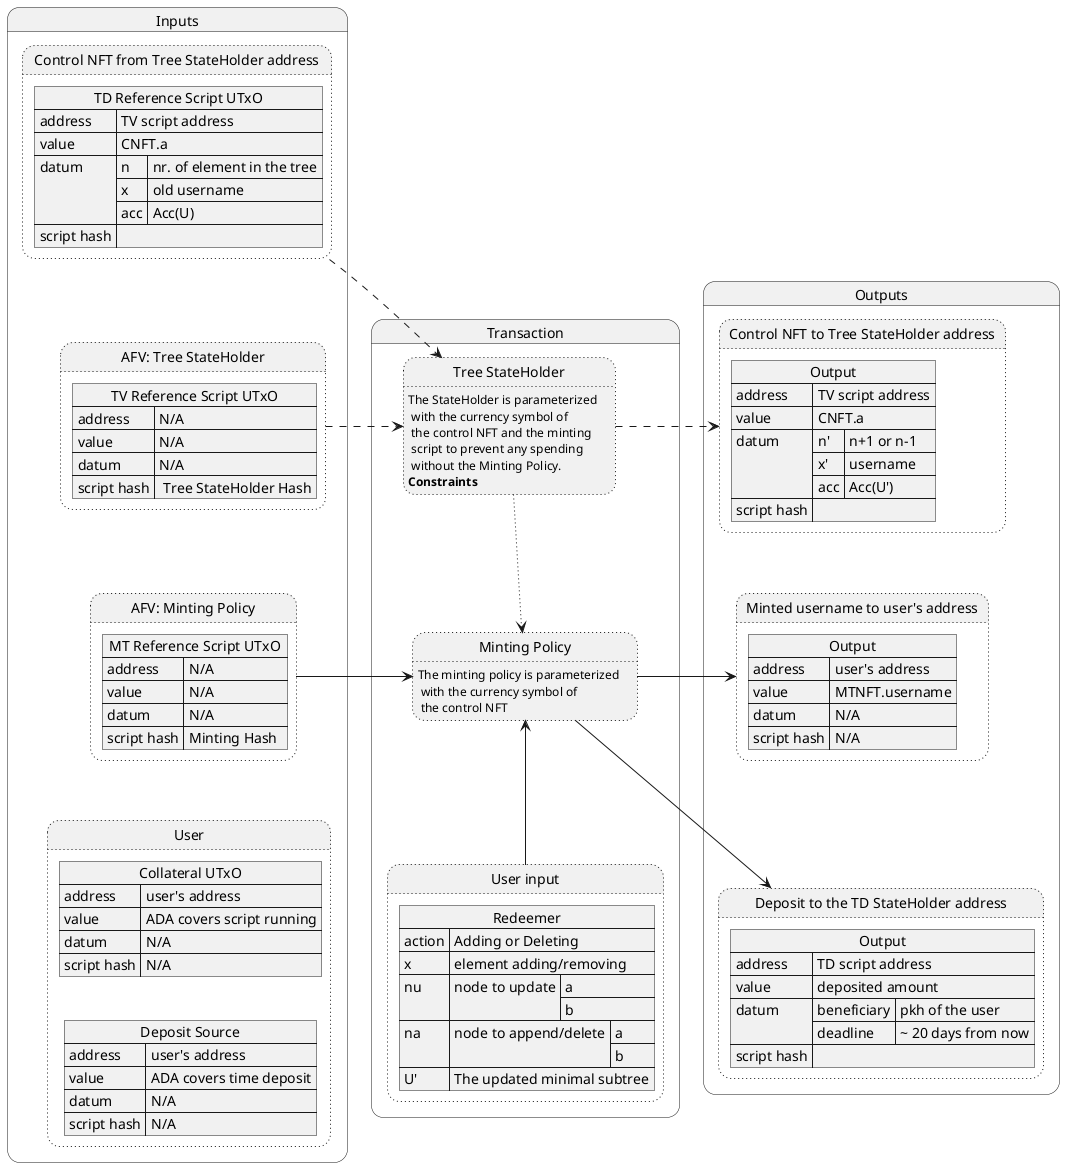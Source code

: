 @startuml "@datag minting"
state "Inputs" as stateI {
    state IU as "User" #line.dotted {
        json "Collateral UTxO" as JU1 {
        "address": "user's address",
        "value":"ADA covers script running",
        "datum": "N/A",
        "script hash": "N/A"
        }
        json "Deposit Source" as JU2 {
        "address": "user's address",
        "value":"ADA covers time deposit",
        "datum": "N/A",
        "script hash": "N/A"
        }
    }
    state ITV2 as  "Control NFT from Tree StateHolder address" #line.dotted {
        json "TD Reference Script UTxO" as JTV2 {
        "address": "TV script address",
        "value":"CNFT.a",
        "datum": {"n":"nr. of element in the tree","x": "old username","acc":"Acc(U)"},
        "script hash": ""
        }
    }    
    state IMP as "AFV: Minting Policy" #line.dotted {
        json "MT Reference Script UTxO" as JMT1 {
        "address": "N/A",
        "value":"N/A",
        "datum": "N/A",
        "script hash": "Minting Hash"
        }
    } 
    state ITV as "AFV: Tree StateHolder" #line.dotted {
        json "TV Reference Script UTxO" as JTV1 {
        "address": "N/A",
        "value":"N/A",
        "datum": "N/A",
        "script hash": " Tree StateHolder Hash"
        }
    }
}

state "Transaction" as stateT {

    state TXTV as "Tree StateHolder" #line.dotted {
    }
    state TXMP as "Minting Policy" #line.dotted {
    }
    state TXR as "User input" #line.dotted {
       json "Redeemer" as UR {
           "action": "Adding or Deleting",
           "x": "element adding/removing",
           "nu":{"node to update": ["a","b"]},
           "na": {"node to append/delete": ["a","b"]},
           "U'": "The updated minimal subtree"
       }
    }
}

state "Outputs" as stateO {
    state OU as "Minted username to user's address" #line.dotted {    
        json "Output" as U2 {
        "address": "user's address",
        "value":"MTNFT.username",
        "datum": "N/A",
        "script hash": "N/A"
        }
    }
    state OTV as "Control NFT to Tree StateHolder address" #line.dotted{
        json "Output" as TV2 {
        "address": "TV script address",
        "value":"CNFT.a",
        "datum": {"n'":"n+1 or n-1","x'": "username","acc":"Acc(U')"},
        "script hash": ""
        }
    }
    state OTD as "Deposit to the TD StateHolder address" #line.dotted{
        json "Output" as TD2 {
        "address": "TD script address",
        "value":"deposited amount",
        "datum": {"beneficiary": "pkh of the user","deadline":"~ 20 days from now"},
        "script hash": ""
        }
    }
   

   ' Inputs
   '##################################################
   JU1 -down[hidden]-> JU2

   IMP -up[hidden]-> ITV
   IMP -down[hidden]-> IU

   ITV -up[hidden]-> ITV2

   ITV2 -right[dashed]-> TXTV
   ITV  -right[dashed]-> TXTV
   IMP -right-> TXMP

   TXMP -right-> OU
   TXMP -right-> OTD
   
   ' Transactions
   '##################################################
   TXTV: The StateHolder is parameterized \n with the currency symbol of \n the control NFT and the minting \n script to prevent any spending \n without the Minting Policy.
   TXTV: <b>Constraints</b>
  
   TXTV -down[dotted]-> TXMP

   TXMP: The minting policy is parameterized \n with the currency symbol of \n the control NFT
 

   TXTV -right[dashed]--> OTV
 
   'TXMP -down[hidden]-> TXR
   TXR -up-> TXMP
    
   ' Outputs
   '##################################################
   OU -up[hidden]-> OTV
   OU -down[hidden]-> OTD
   
}
@enduml